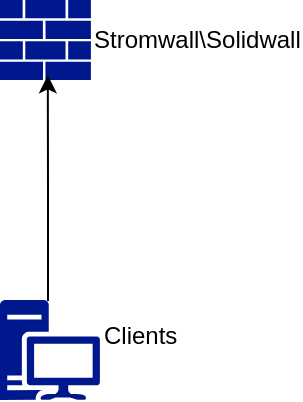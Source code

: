 <mxfile version="26.1.3">
  <diagram name="Page-1" id="VlWO9vf8GBHtBqB5PU-0">
    <mxGraphModel dx="1019" dy="563" grid="1" gridSize="10" guides="1" tooltips="1" connect="1" arrows="1" fold="1" page="1" pageScale="1" pageWidth="850" pageHeight="1100" math="0" shadow="0">
      <root>
        <mxCell id="0" />
        <mxCell id="1" parent="0" />
        <mxCell id="1yhd7R3F74EVn-NDmOZ4-1" value="Stromwall\Solidwall" style="sketch=0;aspect=fixed;pointerEvents=1;shadow=0;dashed=0;html=1;strokeColor=none;labelPosition=right;verticalLabelPosition=middle;verticalAlign=middle;align=left;fillColor=#00188D;shape=mxgraph.mscae.enterprise.firewall" vertex="1" parent="1">
          <mxGeometry x="400" y="360" width="45.45" height="40" as="geometry" />
        </mxCell>
        <mxCell id="1yhd7R3F74EVn-NDmOZ4-2" value="&lt;div&gt;Clients&lt;/div&gt;&lt;div&gt;&lt;br&gt;&lt;/div&gt;" style="sketch=0;aspect=fixed;pointerEvents=1;shadow=0;dashed=0;html=1;strokeColor=none;labelPosition=right;verticalLabelPosition=middle;verticalAlign=middle;align=left;fillColor=#00188D;shape=mxgraph.mscae.enterprise.workstation_client" vertex="1" parent="1">
          <mxGeometry x="400" y="510" width="50" height="50" as="geometry" />
        </mxCell>
        <mxCell id="1yhd7R3F74EVn-NDmOZ4-5" style="edgeStyle=orthogonalEdgeStyle;rounded=0;orthogonalLoop=1;jettySize=auto;html=1;exitX=0.48;exitY=0.01;exitDx=0;exitDy=0;exitPerimeter=0;entryX=0.526;entryY=0.941;entryDx=0;entryDy=0;entryPerimeter=0;" edge="1" parent="1" source="1yhd7R3F74EVn-NDmOZ4-2" target="1yhd7R3F74EVn-NDmOZ4-1">
          <mxGeometry relative="1" as="geometry">
            <mxPoint x="424" y="400" as="targetPoint" />
          </mxGeometry>
        </mxCell>
      </root>
    </mxGraphModel>
  </diagram>
</mxfile>

